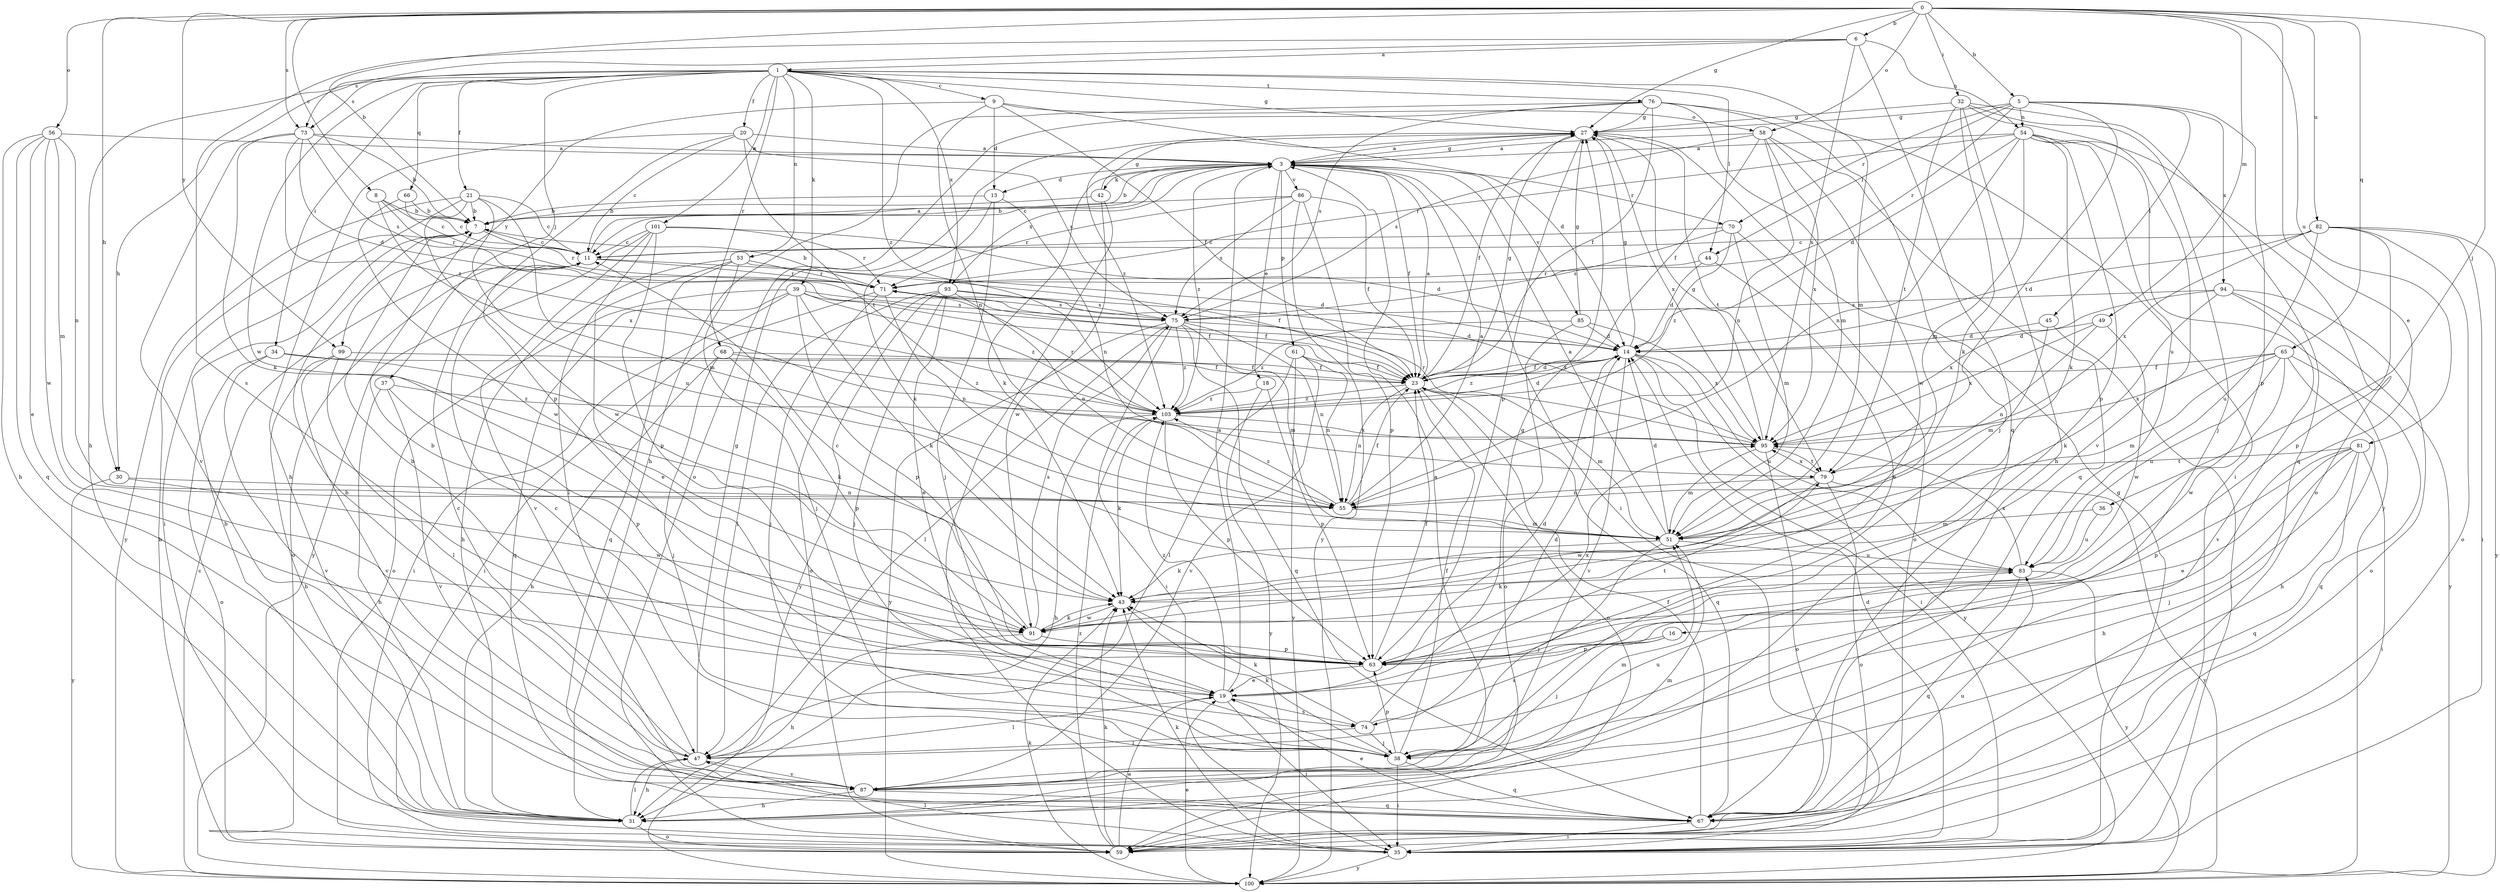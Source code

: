 strict digraph  {
0;
1;
3;
5;
6;
7;
8;
9;
11;
13;
14;
16;
18;
19;
20;
21;
23;
27;
30;
31;
32;
34;
35;
36;
37;
38;
39;
42;
43;
44;
45;
47;
49;
51;
53;
54;
55;
56;
58;
59;
61;
63;
65;
66;
67;
68;
70;
71;
73;
74;
75;
76;
79;
81;
82;
83;
85;
86;
87;
91;
93;
94;
95;
99;
100;
101;
103;
0 -> 5  [label=b];
0 -> 6  [label=b];
0 -> 7  [label=b];
0 -> 8  [label=c];
0 -> 16  [label=e];
0 -> 27  [label=g];
0 -> 30  [label=h];
0 -> 32  [label=i];
0 -> 36  [label=j];
0 -> 49  [label=m];
0 -> 56  [label=o];
0 -> 58  [label=o];
0 -> 65  [label=q];
0 -> 73  [label=s];
0 -> 81  [label=u];
0 -> 82  [label=u];
0 -> 99  [label=y];
1 -> 9  [label=c];
1 -> 20  [label=f];
1 -> 21  [label=f];
1 -> 27  [label=g];
1 -> 30  [label=h];
1 -> 31  [label=h];
1 -> 34  [label=i];
1 -> 37  [label=j];
1 -> 39  [label=k];
1 -> 44  [label=l];
1 -> 51  [label=m];
1 -> 53  [label=n];
1 -> 66  [label=q];
1 -> 68  [label=r];
1 -> 73  [label=s];
1 -> 76  [label=t];
1 -> 91  [label=w];
1 -> 93  [label=x];
1 -> 101  [label=z];
1 -> 103  [label=z];
3 -> 7  [label=b];
3 -> 11  [label=c];
3 -> 13  [label=d];
3 -> 18  [label=e];
3 -> 23  [label=f];
3 -> 27  [label=g];
3 -> 35  [label=i];
3 -> 42  [label=k];
3 -> 43  [label=k];
3 -> 61  [label=p];
3 -> 70  [label=r];
3 -> 85  [label=v];
3 -> 86  [label=v];
3 -> 93  [label=x];
3 -> 103  [label=z];
5 -> 27  [label=g];
5 -> 44  [label=l];
5 -> 45  [label=l];
5 -> 54  [label=n];
5 -> 63  [label=p];
5 -> 70  [label=r];
5 -> 71  [label=r];
5 -> 79  [label=t];
5 -> 94  [label=x];
6 -> 1  [label=a];
6 -> 54  [label=n];
6 -> 67  [label=q];
6 -> 73  [label=s];
6 -> 74  [label=s];
6 -> 95  [label=x];
7 -> 11  [label=c];
7 -> 71  [label=r];
8 -> 7  [label=b];
8 -> 11  [label=c];
8 -> 71  [label=r];
8 -> 95  [label=x];
9 -> 13  [label=d];
9 -> 14  [label=d];
9 -> 23  [label=f];
9 -> 55  [label=n];
9 -> 58  [label=o];
9 -> 99  [label=y];
11 -> 3  [label=a];
11 -> 14  [label=d];
11 -> 59  [label=o];
11 -> 71  [label=r];
13 -> 7  [label=b];
13 -> 38  [label=j];
13 -> 43  [label=k];
13 -> 55  [label=n];
14 -> 23  [label=f];
14 -> 27  [label=g];
14 -> 35  [label=i];
14 -> 83  [label=u];
14 -> 87  [label=v];
14 -> 100  [label=y];
14 -> 103  [label=z];
16 -> 38  [label=j];
16 -> 63  [label=p];
16 -> 74  [label=s];
18 -> 63  [label=p];
18 -> 100  [label=y];
18 -> 103  [label=z];
19 -> 3  [label=a];
19 -> 7  [label=b];
19 -> 14  [label=d];
19 -> 35  [label=i];
19 -> 47  [label=l];
19 -> 74  [label=s];
19 -> 103  [label=z];
20 -> 3  [label=a];
20 -> 11  [label=c];
20 -> 31  [label=h];
20 -> 63  [label=p];
20 -> 75  [label=s];
20 -> 79  [label=t];
21 -> 7  [label=b];
21 -> 11  [label=c];
21 -> 35  [label=i];
21 -> 51  [label=m];
21 -> 83  [label=u];
21 -> 91  [label=w];
21 -> 100  [label=y];
23 -> 3  [label=a];
23 -> 14  [label=d];
23 -> 27  [label=g];
23 -> 51  [label=m];
23 -> 55  [label=n];
23 -> 59  [label=o];
23 -> 67  [label=q];
23 -> 103  [label=z];
27 -> 3  [label=a];
27 -> 23  [label=f];
27 -> 63  [label=p];
27 -> 79  [label=t];
27 -> 95  [label=x];
27 -> 103  [label=z];
30 -> 55  [label=n];
30 -> 91  [label=w];
30 -> 100  [label=y];
31 -> 7  [label=b];
31 -> 47  [label=l];
31 -> 51  [label=m];
31 -> 59  [label=o];
32 -> 27  [label=g];
32 -> 31  [label=h];
32 -> 38  [label=j];
32 -> 43  [label=k];
32 -> 67  [label=q];
32 -> 79  [label=t];
32 -> 87  [label=v];
34 -> 23  [label=f];
34 -> 43  [label=k];
34 -> 59  [label=o];
34 -> 87  [label=v];
35 -> 14  [label=d];
35 -> 27  [label=g];
35 -> 43  [label=k];
35 -> 47  [label=l];
35 -> 100  [label=y];
36 -> 51  [label=m];
36 -> 83  [label=u];
37 -> 31  [label=h];
37 -> 63  [label=p];
37 -> 87  [label=v];
37 -> 103  [label=z];
38 -> 11  [label=c];
38 -> 23  [label=f];
38 -> 35  [label=i];
38 -> 43  [label=k];
38 -> 63  [label=p];
38 -> 67  [label=q];
39 -> 23  [label=f];
39 -> 35  [label=i];
39 -> 43  [label=k];
39 -> 59  [label=o];
39 -> 63  [label=p];
39 -> 67  [label=q];
39 -> 75  [label=s];
39 -> 103  [label=z];
42 -> 7  [label=b];
42 -> 27  [label=g];
42 -> 35  [label=i];
42 -> 91  [label=w];
43 -> 91  [label=w];
44 -> 14  [label=d];
44 -> 19  [label=e];
44 -> 71  [label=r];
45 -> 14  [label=d];
45 -> 35  [label=i];
45 -> 51  [label=m];
47 -> 7  [label=b];
47 -> 11  [label=c];
47 -> 27  [label=g];
47 -> 31  [label=h];
47 -> 83  [label=u];
47 -> 87  [label=v];
49 -> 14  [label=d];
49 -> 55  [label=n];
49 -> 91  [label=w];
49 -> 95  [label=x];
51 -> 3  [label=a];
51 -> 14  [label=d];
51 -> 38  [label=j];
51 -> 43  [label=k];
51 -> 83  [label=u];
53 -> 19  [label=e];
53 -> 23  [label=f];
53 -> 31  [label=h];
53 -> 38  [label=j];
53 -> 67  [label=q];
53 -> 71  [label=r];
54 -> 3  [label=a];
54 -> 14  [label=d];
54 -> 43  [label=k];
54 -> 51  [label=m];
54 -> 55  [label=n];
54 -> 59  [label=o];
54 -> 63  [label=p];
54 -> 71  [label=r];
54 -> 83  [label=u];
54 -> 100  [label=y];
55 -> 3  [label=a];
55 -> 23  [label=f];
55 -> 51  [label=m];
55 -> 103  [label=z];
56 -> 3  [label=a];
56 -> 19  [label=e];
56 -> 31  [label=h];
56 -> 51  [label=m];
56 -> 55  [label=n];
56 -> 67  [label=q];
56 -> 91  [label=w];
58 -> 3  [label=a];
58 -> 23  [label=f];
58 -> 55  [label=n];
58 -> 67  [label=q];
58 -> 75  [label=s];
58 -> 91  [label=w];
58 -> 95  [label=x];
59 -> 7  [label=b];
59 -> 19  [label=e];
59 -> 43  [label=k];
59 -> 103  [label=z];
61 -> 23  [label=f];
61 -> 47  [label=l];
61 -> 55  [label=n];
61 -> 87  [label=v];
61 -> 100  [label=y];
63 -> 7  [label=b];
63 -> 19  [label=e];
63 -> 23  [label=f];
63 -> 79  [label=t];
63 -> 95  [label=x];
65 -> 23  [label=f];
65 -> 31  [label=h];
65 -> 51  [label=m];
65 -> 67  [label=q];
65 -> 83  [label=u];
65 -> 91  [label=w];
65 -> 95  [label=x];
66 -> 7  [label=b];
66 -> 11  [label=c];
66 -> 91  [label=w];
67 -> 19  [label=e];
67 -> 23  [label=f];
67 -> 35  [label=i];
67 -> 83  [label=u];
68 -> 23  [label=f];
68 -> 31  [label=h];
68 -> 38  [label=j];
68 -> 63  [label=p];
68 -> 103  [label=z];
70 -> 11  [label=c];
70 -> 51  [label=m];
70 -> 59  [label=o];
70 -> 75  [label=s];
70 -> 103  [label=z];
71 -> 7  [label=b];
71 -> 23  [label=f];
71 -> 35  [label=i];
71 -> 38  [label=j];
71 -> 55  [label=n];
71 -> 75  [label=s];
73 -> 3  [label=a];
73 -> 7  [label=b];
73 -> 14  [label=d];
73 -> 43  [label=k];
73 -> 75  [label=s];
73 -> 87  [label=v];
73 -> 103  [label=z];
74 -> 14  [label=d];
74 -> 27  [label=g];
74 -> 38  [label=j];
74 -> 43  [label=k];
74 -> 47  [label=l];
75 -> 14  [label=d];
75 -> 35  [label=i];
75 -> 47  [label=l];
75 -> 51  [label=m];
75 -> 55  [label=n];
75 -> 67  [label=q];
75 -> 100  [label=y];
75 -> 103  [label=z];
76 -> 23  [label=f];
76 -> 27  [label=g];
76 -> 31  [label=h];
76 -> 35  [label=i];
76 -> 38  [label=j];
76 -> 51  [label=m];
76 -> 59  [label=o];
76 -> 75  [label=s];
79 -> 55  [label=n];
79 -> 59  [label=o];
79 -> 91  [label=w];
79 -> 95  [label=x];
79 -> 100  [label=y];
81 -> 19  [label=e];
81 -> 31  [label=h];
81 -> 35  [label=i];
81 -> 38  [label=j];
81 -> 63  [label=p];
81 -> 67  [label=q];
81 -> 79  [label=t];
82 -> 11  [label=c];
82 -> 14  [label=d];
82 -> 35  [label=i];
82 -> 59  [label=o];
82 -> 63  [label=p];
82 -> 83  [label=u];
82 -> 95  [label=x];
82 -> 100  [label=y];
83 -> 43  [label=k];
83 -> 67  [label=q];
83 -> 95  [label=x];
83 -> 100  [label=y];
85 -> 14  [label=d];
85 -> 27  [label=g];
85 -> 59  [label=o];
85 -> 95  [label=x];
85 -> 103  [label=z];
86 -> 7  [label=b];
86 -> 23  [label=f];
86 -> 63  [label=p];
86 -> 71  [label=r];
86 -> 75  [label=s];
86 -> 100  [label=y];
87 -> 3  [label=a];
87 -> 31  [label=h];
87 -> 51  [label=m];
87 -> 67  [label=q];
91 -> 11  [label=c];
91 -> 31  [label=h];
91 -> 43  [label=k];
91 -> 63  [label=p];
91 -> 75  [label=s];
93 -> 19  [label=e];
93 -> 38  [label=j];
93 -> 47  [label=l];
93 -> 55  [label=n];
93 -> 59  [label=o];
93 -> 75  [label=s];
93 -> 95  [label=x];
93 -> 100  [label=y];
94 -> 43  [label=k];
94 -> 59  [label=o];
94 -> 75  [label=s];
94 -> 87  [label=v];
94 -> 95  [label=x];
94 -> 100  [label=y];
95 -> 27  [label=g];
95 -> 51  [label=m];
95 -> 59  [label=o];
95 -> 71  [label=r];
95 -> 79  [label=t];
99 -> 23  [label=f];
99 -> 31  [label=h];
99 -> 47  [label=l];
99 -> 87  [label=v];
100 -> 11  [label=c];
100 -> 19  [label=e];
100 -> 43  [label=k];
101 -> 11  [label=c];
101 -> 14  [label=d];
101 -> 47  [label=l];
101 -> 63  [label=p];
101 -> 71  [label=r];
101 -> 87  [label=v];
101 -> 100  [label=y];
103 -> 14  [label=d];
103 -> 31  [label=h];
103 -> 43  [label=k];
103 -> 63  [label=p];
103 -> 71  [label=r];
103 -> 95  [label=x];
}
